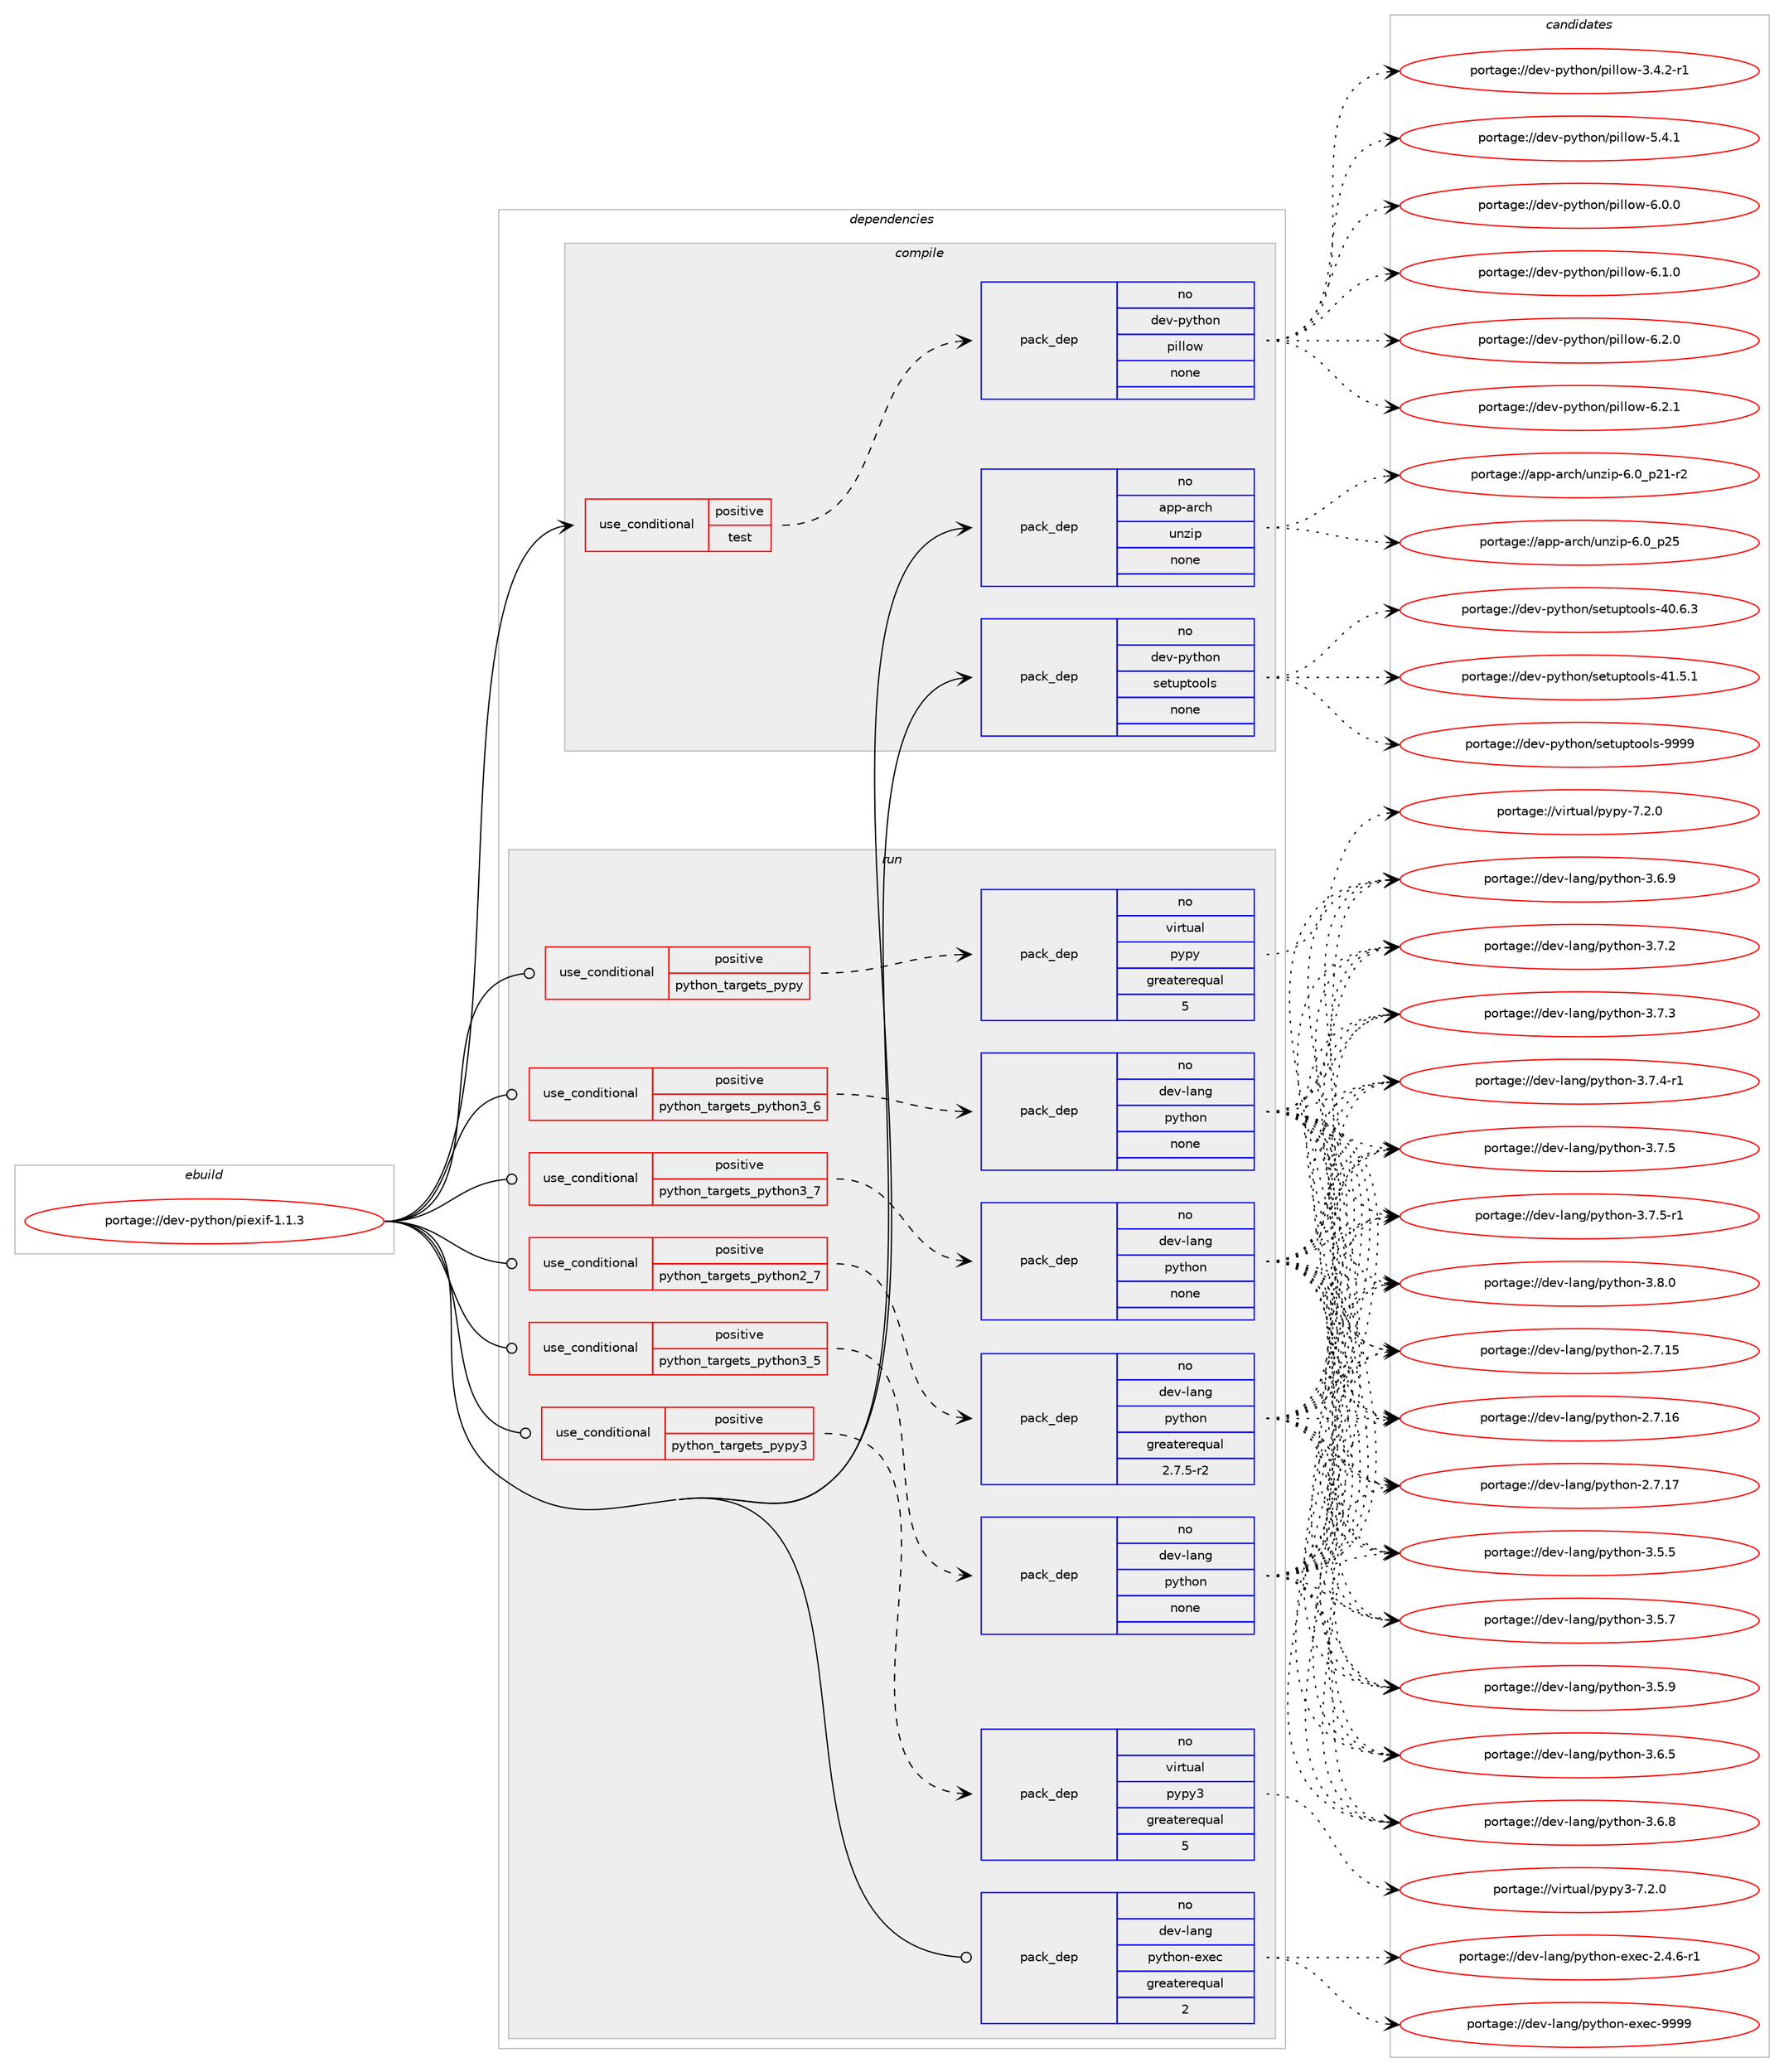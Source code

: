 digraph prolog {

# *************
# Graph options
# *************

newrank=true;
concentrate=true;
compound=true;
graph [rankdir=LR,fontname=Helvetica,fontsize=10,ranksep=1.5];#, ranksep=2.5, nodesep=0.2];
edge  [arrowhead=vee];
node  [fontname=Helvetica,fontsize=10];

# **********
# The ebuild
# **********

subgraph cluster_leftcol {
color=gray;
rank=same;
label=<<i>ebuild</i>>;
id [label="portage://dev-python/piexif-1.1.3", color=red, width=4, href="../dev-python/piexif-1.1.3.svg"];
}

# ****************
# The dependencies
# ****************

subgraph cluster_midcol {
color=gray;
label=<<i>dependencies</i>>;
subgraph cluster_compile {
fillcolor="#eeeeee";
style=filled;
label=<<i>compile</i>>;
subgraph cond33760 {
dependency156821 [label=<<TABLE BORDER="0" CELLBORDER="1" CELLSPACING="0" CELLPADDING="4"><TR><TD ROWSPAN="3" CELLPADDING="10">use_conditional</TD></TR><TR><TD>positive</TD></TR><TR><TD>test</TD></TR></TABLE>>, shape=none, color=red];
subgraph pack119698 {
dependency156822 [label=<<TABLE BORDER="0" CELLBORDER="1" CELLSPACING="0" CELLPADDING="4" WIDTH="220"><TR><TD ROWSPAN="6" CELLPADDING="30">pack_dep</TD></TR><TR><TD WIDTH="110">no</TD></TR><TR><TD>dev-python</TD></TR><TR><TD>pillow</TD></TR><TR><TD>none</TD></TR><TR><TD></TD></TR></TABLE>>, shape=none, color=blue];
}
dependency156821:e -> dependency156822:w [weight=20,style="dashed",arrowhead="vee"];
}
id:e -> dependency156821:w [weight=20,style="solid",arrowhead="vee"];
subgraph pack119699 {
dependency156823 [label=<<TABLE BORDER="0" CELLBORDER="1" CELLSPACING="0" CELLPADDING="4" WIDTH="220"><TR><TD ROWSPAN="6" CELLPADDING="30">pack_dep</TD></TR><TR><TD WIDTH="110">no</TD></TR><TR><TD>app-arch</TD></TR><TR><TD>unzip</TD></TR><TR><TD>none</TD></TR><TR><TD></TD></TR></TABLE>>, shape=none, color=blue];
}
id:e -> dependency156823:w [weight=20,style="solid",arrowhead="vee"];
subgraph pack119700 {
dependency156824 [label=<<TABLE BORDER="0" CELLBORDER="1" CELLSPACING="0" CELLPADDING="4" WIDTH="220"><TR><TD ROWSPAN="6" CELLPADDING="30">pack_dep</TD></TR><TR><TD WIDTH="110">no</TD></TR><TR><TD>dev-python</TD></TR><TR><TD>setuptools</TD></TR><TR><TD>none</TD></TR><TR><TD></TD></TR></TABLE>>, shape=none, color=blue];
}
id:e -> dependency156824:w [weight=20,style="solid",arrowhead="vee"];
}
subgraph cluster_compileandrun {
fillcolor="#eeeeee";
style=filled;
label=<<i>compile and run</i>>;
}
subgraph cluster_run {
fillcolor="#eeeeee";
style=filled;
label=<<i>run</i>>;
subgraph cond33761 {
dependency156825 [label=<<TABLE BORDER="0" CELLBORDER="1" CELLSPACING="0" CELLPADDING="4"><TR><TD ROWSPAN="3" CELLPADDING="10">use_conditional</TD></TR><TR><TD>positive</TD></TR><TR><TD>python_targets_pypy</TD></TR></TABLE>>, shape=none, color=red];
subgraph pack119701 {
dependency156826 [label=<<TABLE BORDER="0" CELLBORDER="1" CELLSPACING="0" CELLPADDING="4" WIDTH="220"><TR><TD ROWSPAN="6" CELLPADDING="30">pack_dep</TD></TR><TR><TD WIDTH="110">no</TD></TR><TR><TD>virtual</TD></TR><TR><TD>pypy</TD></TR><TR><TD>greaterequal</TD></TR><TR><TD>5</TD></TR></TABLE>>, shape=none, color=blue];
}
dependency156825:e -> dependency156826:w [weight=20,style="dashed",arrowhead="vee"];
}
id:e -> dependency156825:w [weight=20,style="solid",arrowhead="odot"];
subgraph cond33762 {
dependency156827 [label=<<TABLE BORDER="0" CELLBORDER="1" CELLSPACING="0" CELLPADDING="4"><TR><TD ROWSPAN="3" CELLPADDING="10">use_conditional</TD></TR><TR><TD>positive</TD></TR><TR><TD>python_targets_pypy3</TD></TR></TABLE>>, shape=none, color=red];
subgraph pack119702 {
dependency156828 [label=<<TABLE BORDER="0" CELLBORDER="1" CELLSPACING="0" CELLPADDING="4" WIDTH="220"><TR><TD ROWSPAN="6" CELLPADDING="30">pack_dep</TD></TR><TR><TD WIDTH="110">no</TD></TR><TR><TD>virtual</TD></TR><TR><TD>pypy3</TD></TR><TR><TD>greaterequal</TD></TR><TR><TD>5</TD></TR></TABLE>>, shape=none, color=blue];
}
dependency156827:e -> dependency156828:w [weight=20,style="dashed",arrowhead="vee"];
}
id:e -> dependency156827:w [weight=20,style="solid",arrowhead="odot"];
subgraph cond33763 {
dependency156829 [label=<<TABLE BORDER="0" CELLBORDER="1" CELLSPACING="0" CELLPADDING="4"><TR><TD ROWSPAN="3" CELLPADDING="10">use_conditional</TD></TR><TR><TD>positive</TD></TR><TR><TD>python_targets_python2_7</TD></TR></TABLE>>, shape=none, color=red];
subgraph pack119703 {
dependency156830 [label=<<TABLE BORDER="0" CELLBORDER="1" CELLSPACING="0" CELLPADDING="4" WIDTH="220"><TR><TD ROWSPAN="6" CELLPADDING="30">pack_dep</TD></TR><TR><TD WIDTH="110">no</TD></TR><TR><TD>dev-lang</TD></TR><TR><TD>python</TD></TR><TR><TD>greaterequal</TD></TR><TR><TD>2.7.5-r2</TD></TR></TABLE>>, shape=none, color=blue];
}
dependency156829:e -> dependency156830:w [weight=20,style="dashed",arrowhead="vee"];
}
id:e -> dependency156829:w [weight=20,style="solid",arrowhead="odot"];
subgraph cond33764 {
dependency156831 [label=<<TABLE BORDER="0" CELLBORDER="1" CELLSPACING="0" CELLPADDING="4"><TR><TD ROWSPAN="3" CELLPADDING="10">use_conditional</TD></TR><TR><TD>positive</TD></TR><TR><TD>python_targets_python3_5</TD></TR></TABLE>>, shape=none, color=red];
subgraph pack119704 {
dependency156832 [label=<<TABLE BORDER="0" CELLBORDER="1" CELLSPACING="0" CELLPADDING="4" WIDTH="220"><TR><TD ROWSPAN="6" CELLPADDING="30">pack_dep</TD></TR><TR><TD WIDTH="110">no</TD></TR><TR><TD>dev-lang</TD></TR><TR><TD>python</TD></TR><TR><TD>none</TD></TR><TR><TD></TD></TR></TABLE>>, shape=none, color=blue];
}
dependency156831:e -> dependency156832:w [weight=20,style="dashed",arrowhead="vee"];
}
id:e -> dependency156831:w [weight=20,style="solid",arrowhead="odot"];
subgraph cond33765 {
dependency156833 [label=<<TABLE BORDER="0" CELLBORDER="1" CELLSPACING="0" CELLPADDING="4"><TR><TD ROWSPAN="3" CELLPADDING="10">use_conditional</TD></TR><TR><TD>positive</TD></TR><TR><TD>python_targets_python3_6</TD></TR></TABLE>>, shape=none, color=red];
subgraph pack119705 {
dependency156834 [label=<<TABLE BORDER="0" CELLBORDER="1" CELLSPACING="0" CELLPADDING="4" WIDTH="220"><TR><TD ROWSPAN="6" CELLPADDING="30">pack_dep</TD></TR><TR><TD WIDTH="110">no</TD></TR><TR><TD>dev-lang</TD></TR><TR><TD>python</TD></TR><TR><TD>none</TD></TR><TR><TD></TD></TR></TABLE>>, shape=none, color=blue];
}
dependency156833:e -> dependency156834:w [weight=20,style="dashed",arrowhead="vee"];
}
id:e -> dependency156833:w [weight=20,style="solid",arrowhead="odot"];
subgraph cond33766 {
dependency156835 [label=<<TABLE BORDER="0" CELLBORDER="1" CELLSPACING="0" CELLPADDING="4"><TR><TD ROWSPAN="3" CELLPADDING="10">use_conditional</TD></TR><TR><TD>positive</TD></TR><TR><TD>python_targets_python3_7</TD></TR></TABLE>>, shape=none, color=red];
subgraph pack119706 {
dependency156836 [label=<<TABLE BORDER="0" CELLBORDER="1" CELLSPACING="0" CELLPADDING="4" WIDTH="220"><TR><TD ROWSPAN="6" CELLPADDING="30">pack_dep</TD></TR><TR><TD WIDTH="110">no</TD></TR><TR><TD>dev-lang</TD></TR><TR><TD>python</TD></TR><TR><TD>none</TD></TR><TR><TD></TD></TR></TABLE>>, shape=none, color=blue];
}
dependency156835:e -> dependency156836:w [weight=20,style="dashed",arrowhead="vee"];
}
id:e -> dependency156835:w [weight=20,style="solid",arrowhead="odot"];
subgraph pack119707 {
dependency156837 [label=<<TABLE BORDER="0" CELLBORDER="1" CELLSPACING="0" CELLPADDING="4" WIDTH="220"><TR><TD ROWSPAN="6" CELLPADDING="30">pack_dep</TD></TR><TR><TD WIDTH="110">no</TD></TR><TR><TD>dev-lang</TD></TR><TR><TD>python-exec</TD></TR><TR><TD>greaterequal</TD></TR><TR><TD>2</TD></TR></TABLE>>, shape=none, color=blue];
}
id:e -> dependency156837:w [weight=20,style="solid",arrowhead="odot"];
}
}

# **************
# The candidates
# **************

subgraph cluster_choices {
rank=same;
color=gray;
label=<<i>candidates</i>>;

subgraph choice119698 {
color=black;
nodesep=1;
choiceportage10010111845112121116104111110471121051081081111194551465246504511449 [label="portage://dev-python/pillow-3.4.2-r1", color=red, width=4,href="../dev-python/pillow-3.4.2-r1.svg"];
choiceportage1001011184511212111610411111047112105108108111119455346524649 [label="portage://dev-python/pillow-5.4.1", color=red, width=4,href="../dev-python/pillow-5.4.1.svg"];
choiceportage1001011184511212111610411111047112105108108111119455446484648 [label="portage://dev-python/pillow-6.0.0", color=red, width=4,href="../dev-python/pillow-6.0.0.svg"];
choiceportage1001011184511212111610411111047112105108108111119455446494648 [label="portage://dev-python/pillow-6.1.0", color=red, width=4,href="../dev-python/pillow-6.1.0.svg"];
choiceportage1001011184511212111610411111047112105108108111119455446504648 [label="portage://dev-python/pillow-6.2.0", color=red, width=4,href="../dev-python/pillow-6.2.0.svg"];
choiceportage1001011184511212111610411111047112105108108111119455446504649 [label="portage://dev-python/pillow-6.2.1", color=red, width=4,href="../dev-python/pillow-6.2.1.svg"];
dependency156822:e -> choiceportage10010111845112121116104111110471121051081081111194551465246504511449:w [style=dotted,weight="100"];
dependency156822:e -> choiceportage1001011184511212111610411111047112105108108111119455346524649:w [style=dotted,weight="100"];
dependency156822:e -> choiceportage1001011184511212111610411111047112105108108111119455446484648:w [style=dotted,weight="100"];
dependency156822:e -> choiceportage1001011184511212111610411111047112105108108111119455446494648:w [style=dotted,weight="100"];
dependency156822:e -> choiceportage1001011184511212111610411111047112105108108111119455446504648:w [style=dotted,weight="100"];
dependency156822:e -> choiceportage1001011184511212111610411111047112105108108111119455446504649:w [style=dotted,weight="100"];
}
subgraph choice119699 {
color=black;
nodesep=1;
choiceportage9711211245971149910447117110122105112455446489511250494511450 [label="portage://app-arch/unzip-6.0_p21-r2", color=red, width=4,href="../app-arch/unzip-6.0_p21-r2.svg"];
choiceportage971121124597114991044711711012210511245544648951125053 [label="portage://app-arch/unzip-6.0_p25", color=red, width=4,href="../app-arch/unzip-6.0_p25.svg"];
dependency156823:e -> choiceportage9711211245971149910447117110122105112455446489511250494511450:w [style=dotted,weight="100"];
dependency156823:e -> choiceportage971121124597114991044711711012210511245544648951125053:w [style=dotted,weight="100"];
}
subgraph choice119700 {
color=black;
nodesep=1;
choiceportage100101118451121211161041111104711510111611711211611111110811545524846544651 [label="portage://dev-python/setuptools-40.6.3", color=red, width=4,href="../dev-python/setuptools-40.6.3.svg"];
choiceportage100101118451121211161041111104711510111611711211611111110811545524946534649 [label="portage://dev-python/setuptools-41.5.1", color=red, width=4,href="../dev-python/setuptools-41.5.1.svg"];
choiceportage10010111845112121116104111110471151011161171121161111111081154557575757 [label="portage://dev-python/setuptools-9999", color=red, width=4,href="../dev-python/setuptools-9999.svg"];
dependency156824:e -> choiceportage100101118451121211161041111104711510111611711211611111110811545524846544651:w [style=dotted,weight="100"];
dependency156824:e -> choiceportage100101118451121211161041111104711510111611711211611111110811545524946534649:w [style=dotted,weight="100"];
dependency156824:e -> choiceportage10010111845112121116104111110471151011161171121161111111081154557575757:w [style=dotted,weight="100"];
}
subgraph choice119701 {
color=black;
nodesep=1;
choiceportage1181051141161179710847112121112121455546504648 [label="portage://virtual/pypy-7.2.0", color=red, width=4,href="../virtual/pypy-7.2.0.svg"];
dependency156826:e -> choiceportage1181051141161179710847112121112121455546504648:w [style=dotted,weight="100"];
}
subgraph choice119702 {
color=black;
nodesep=1;
choiceportage118105114116117971084711212111212151455546504648 [label="portage://virtual/pypy3-7.2.0", color=red, width=4,href="../virtual/pypy3-7.2.0.svg"];
dependency156828:e -> choiceportage118105114116117971084711212111212151455546504648:w [style=dotted,weight="100"];
}
subgraph choice119703 {
color=black;
nodesep=1;
choiceportage10010111845108971101034711212111610411111045504655464953 [label="portage://dev-lang/python-2.7.15", color=red, width=4,href="../dev-lang/python-2.7.15.svg"];
choiceportage10010111845108971101034711212111610411111045504655464954 [label="portage://dev-lang/python-2.7.16", color=red, width=4,href="../dev-lang/python-2.7.16.svg"];
choiceportage10010111845108971101034711212111610411111045504655464955 [label="portage://dev-lang/python-2.7.17", color=red, width=4,href="../dev-lang/python-2.7.17.svg"];
choiceportage100101118451089711010347112121116104111110455146534653 [label="portage://dev-lang/python-3.5.5", color=red, width=4,href="../dev-lang/python-3.5.5.svg"];
choiceportage100101118451089711010347112121116104111110455146534655 [label="portage://dev-lang/python-3.5.7", color=red, width=4,href="../dev-lang/python-3.5.7.svg"];
choiceportage100101118451089711010347112121116104111110455146534657 [label="portage://dev-lang/python-3.5.9", color=red, width=4,href="../dev-lang/python-3.5.9.svg"];
choiceportage100101118451089711010347112121116104111110455146544653 [label="portage://dev-lang/python-3.6.5", color=red, width=4,href="../dev-lang/python-3.6.5.svg"];
choiceportage100101118451089711010347112121116104111110455146544656 [label="portage://dev-lang/python-3.6.8", color=red, width=4,href="../dev-lang/python-3.6.8.svg"];
choiceportage100101118451089711010347112121116104111110455146544657 [label="portage://dev-lang/python-3.6.9", color=red, width=4,href="../dev-lang/python-3.6.9.svg"];
choiceportage100101118451089711010347112121116104111110455146554650 [label="portage://dev-lang/python-3.7.2", color=red, width=4,href="../dev-lang/python-3.7.2.svg"];
choiceportage100101118451089711010347112121116104111110455146554651 [label="portage://dev-lang/python-3.7.3", color=red, width=4,href="../dev-lang/python-3.7.3.svg"];
choiceportage1001011184510897110103471121211161041111104551465546524511449 [label="portage://dev-lang/python-3.7.4-r1", color=red, width=4,href="../dev-lang/python-3.7.4-r1.svg"];
choiceportage100101118451089711010347112121116104111110455146554653 [label="portage://dev-lang/python-3.7.5", color=red, width=4,href="../dev-lang/python-3.7.5.svg"];
choiceportage1001011184510897110103471121211161041111104551465546534511449 [label="portage://dev-lang/python-3.7.5-r1", color=red, width=4,href="../dev-lang/python-3.7.5-r1.svg"];
choiceportage100101118451089711010347112121116104111110455146564648 [label="portage://dev-lang/python-3.8.0", color=red, width=4,href="../dev-lang/python-3.8.0.svg"];
dependency156830:e -> choiceportage10010111845108971101034711212111610411111045504655464953:w [style=dotted,weight="100"];
dependency156830:e -> choiceportage10010111845108971101034711212111610411111045504655464954:w [style=dotted,weight="100"];
dependency156830:e -> choiceportage10010111845108971101034711212111610411111045504655464955:w [style=dotted,weight="100"];
dependency156830:e -> choiceportage100101118451089711010347112121116104111110455146534653:w [style=dotted,weight="100"];
dependency156830:e -> choiceportage100101118451089711010347112121116104111110455146534655:w [style=dotted,weight="100"];
dependency156830:e -> choiceportage100101118451089711010347112121116104111110455146534657:w [style=dotted,weight="100"];
dependency156830:e -> choiceportage100101118451089711010347112121116104111110455146544653:w [style=dotted,weight="100"];
dependency156830:e -> choiceportage100101118451089711010347112121116104111110455146544656:w [style=dotted,weight="100"];
dependency156830:e -> choiceportage100101118451089711010347112121116104111110455146544657:w [style=dotted,weight="100"];
dependency156830:e -> choiceportage100101118451089711010347112121116104111110455146554650:w [style=dotted,weight="100"];
dependency156830:e -> choiceportage100101118451089711010347112121116104111110455146554651:w [style=dotted,weight="100"];
dependency156830:e -> choiceportage1001011184510897110103471121211161041111104551465546524511449:w [style=dotted,weight="100"];
dependency156830:e -> choiceportage100101118451089711010347112121116104111110455146554653:w [style=dotted,weight="100"];
dependency156830:e -> choiceportage1001011184510897110103471121211161041111104551465546534511449:w [style=dotted,weight="100"];
dependency156830:e -> choiceportage100101118451089711010347112121116104111110455146564648:w [style=dotted,weight="100"];
}
subgraph choice119704 {
color=black;
nodesep=1;
choiceportage10010111845108971101034711212111610411111045504655464953 [label="portage://dev-lang/python-2.7.15", color=red, width=4,href="../dev-lang/python-2.7.15.svg"];
choiceportage10010111845108971101034711212111610411111045504655464954 [label="portage://dev-lang/python-2.7.16", color=red, width=4,href="../dev-lang/python-2.7.16.svg"];
choiceportage10010111845108971101034711212111610411111045504655464955 [label="portage://dev-lang/python-2.7.17", color=red, width=4,href="../dev-lang/python-2.7.17.svg"];
choiceportage100101118451089711010347112121116104111110455146534653 [label="portage://dev-lang/python-3.5.5", color=red, width=4,href="../dev-lang/python-3.5.5.svg"];
choiceportage100101118451089711010347112121116104111110455146534655 [label="portage://dev-lang/python-3.5.7", color=red, width=4,href="../dev-lang/python-3.5.7.svg"];
choiceportage100101118451089711010347112121116104111110455146534657 [label="portage://dev-lang/python-3.5.9", color=red, width=4,href="../dev-lang/python-3.5.9.svg"];
choiceportage100101118451089711010347112121116104111110455146544653 [label="portage://dev-lang/python-3.6.5", color=red, width=4,href="../dev-lang/python-3.6.5.svg"];
choiceportage100101118451089711010347112121116104111110455146544656 [label="portage://dev-lang/python-3.6.8", color=red, width=4,href="../dev-lang/python-3.6.8.svg"];
choiceportage100101118451089711010347112121116104111110455146544657 [label="portage://dev-lang/python-3.6.9", color=red, width=4,href="../dev-lang/python-3.6.9.svg"];
choiceportage100101118451089711010347112121116104111110455146554650 [label="portage://dev-lang/python-3.7.2", color=red, width=4,href="../dev-lang/python-3.7.2.svg"];
choiceportage100101118451089711010347112121116104111110455146554651 [label="portage://dev-lang/python-3.7.3", color=red, width=4,href="../dev-lang/python-3.7.3.svg"];
choiceportage1001011184510897110103471121211161041111104551465546524511449 [label="portage://dev-lang/python-3.7.4-r1", color=red, width=4,href="../dev-lang/python-3.7.4-r1.svg"];
choiceportage100101118451089711010347112121116104111110455146554653 [label="portage://dev-lang/python-3.7.5", color=red, width=4,href="../dev-lang/python-3.7.5.svg"];
choiceportage1001011184510897110103471121211161041111104551465546534511449 [label="portage://dev-lang/python-3.7.5-r1", color=red, width=4,href="../dev-lang/python-3.7.5-r1.svg"];
choiceportage100101118451089711010347112121116104111110455146564648 [label="portage://dev-lang/python-3.8.0", color=red, width=4,href="../dev-lang/python-3.8.0.svg"];
dependency156832:e -> choiceportage10010111845108971101034711212111610411111045504655464953:w [style=dotted,weight="100"];
dependency156832:e -> choiceportage10010111845108971101034711212111610411111045504655464954:w [style=dotted,weight="100"];
dependency156832:e -> choiceportage10010111845108971101034711212111610411111045504655464955:w [style=dotted,weight="100"];
dependency156832:e -> choiceportage100101118451089711010347112121116104111110455146534653:w [style=dotted,weight="100"];
dependency156832:e -> choiceportage100101118451089711010347112121116104111110455146534655:w [style=dotted,weight="100"];
dependency156832:e -> choiceportage100101118451089711010347112121116104111110455146534657:w [style=dotted,weight="100"];
dependency156832:e -> choiceportage100101118451089711010347112121116104111110455146544653:w [style=dotted,weight="100"];
dependency156832:e -> choiceportage100101118451089711010347112121116104111110455146544656:w [style=dotted,weight="100"];
dependency156832:e -> choiceportage100101118451089711010347112121116104111110455146544657:w [style=dotted,weight="100"];
dependency156832:e -> choiceportage100101118451089711010347112121116104111110455146554650:w [style=dotted,weight="100"];
dependency156832:e -> choiceportage100101118451089711010347112121116104111110455146554651:w [style=dotted,weight="100"];
dependency156832:e -> choiceportage1001011184510897110103471121211161041111104551465546524511449:w [style=dotted,weight="100"];
dependency156832:e -> choiceportage100101118451089711010347112121116104111110455146554653:w [style=dotted,weight="100"];
dependency156832:e -> choiceportage1001011184510897110103471121211161041111104551465546534511449:w [style=dotted,weight="100"];
dependency156832:e -> choiceportage100101118451089711010347112121116104111110455146564648:w [style=dotted,weight="100"];
}
subgraph choice119705 {
color=black;
nodesep=1;
choiceportage10010111845108971101034711212111610411111045504655464953 [label="portage://dev-lang/python-2.7.15", color=red, width=4,href="../dev-lang/python-2.7.15.svg"];
choiceportage10010111845108971101034711212111610411111045504655464954 [label="portage://dev-lang/python-2.7.16", color=red, width=4,href="../dev-lang/python-2.7.16.svg"];
choiceportage10010111845108971101034711212111610411111045504655464955 [label="portage://dev-lang/python-2.7.17", color=red, width=4,href="../dev-lang/python-2.7.17.svg"];
choiceportage100101118451089711010347112121116104111110455146534653 [label="portage://dev-lang/python-3.5.5", color=red, width=4,href="../dev-lang/python-3.5.5.svg"];
choiceportage100101118451089711010347112121116104111110455146534655 [label="portage://dev-lang/python-3.5.7", color=red, width=4,href="../dev-lang/python-3.5.7.svg"];
choiceportage100101118451089711010347112121116104111110455146534657 [label="portage://dev-lang/python-3.5.9", color=red, width=4,href="../dev-lang/python-3.5.9.svg"];
choiceportage100101118451089711010347112121116104111110455146544653 [label="portage://dev-lang/python-3.6.5", color=red, width=4,href="../dev-lang/python-3.6.5.svg"];
choiceportage100101118451089711010347112121116104111110455146544656 [label="portage://dev-lang/python-3.6.8", color=red, width=4,href="../dev-lang/python-3.6.8.svg"];
choiceportage100101118451089711010347112121116104111110455146544657 [label="portage://dev-lang/python-3.6.9", color=red, width=4,href="../dev-lang/python-3.6.9.svg"];
choiceportage100101118451089711010347112121116104111110455146554650 [label="portage://dev-lang/python-3.7.2", color=red, width=4,href="../dev-lang/python-3.7.2.svg"];
choiceportage100101118451089711010347112121116104111110455146554651 [label="portage://dev-lang/python-3.7.3", color=red, width=4,href="../dev-lang/python-3.7.3.svg"];
choiceportage1001011184510897110103471121211161041111104551465546524511449 [label="portage://dev-lang/python-3.7.4-r1", color=red, width=4,href="../dev-lang/python-3.7.4-r1.svg"];
choiceportage100101118451089711010347112121116104111110455146554653 [label="portage://dev-lang/python-3.7.5", color=red, width=4,href="../dev-lang/python-3.7.5.svg"];
choiceportage1001011184510897110103471121211161041111104551465546534511449 [label="portage://dev-lang/python-3.7.5-r1", color=red, width=4,href="../dev-lang/python-3.7.5-r1.svg"];
choiceportage100101118451089711010347112121116104111110455146564648 [label="portage://dev-lang/python-3.8.0", color=red, width=4,href="../dev-lang/python-3.8.0.svg"];
dependency156834:e -> choiceportage10010111845108971101034711212111610411111045504655464953:w [style=dotted,weight="100"];
dependency156834:e -> choiceportage10010111845108971101034711212111610411111045504655464954:w [style=dotted,weight="100"];
dependency156834:e -> choiceportage10010111845108971101034711212111610411111045504655464955:w [style=dotted,weight="100"];
dependency156834:e -> choiceportage100101118451089711010347112121116104111110455146534653:w [style=dotted,weight="100"];
dependency156834:e -> choiceportage100101118451089711010347112121116104111110455146534655:w [style=dotted,weight="100"];
dependency156834:e -> choiceportage100101118451089711010347112121116104111110455146534657:w [style=dotted,weight="100"];
dependency156834:e -> choiceportage100101118451089711010347112121116104111110455146544653:w [style=dotted,weight="100"];
dependency156834:e -> choiceportage100101118451089711010347112121116104111110455146544656:w [style=dotted,weight="100"];
dependency156834:e -> choiceportage100101118451089711010347112121116104111110455146544657:w [style=dotted,weight="100"];
dependency156834:e -> choiceportage100101118451089711010347112121116104111110455146554650:w [style=dotted,weight="100"];
dependency156834:e -> choiceportage100101118451089711010347112121116104111110455146554651:w [style=dotted,weight="100"];
dependency156834:e -> choiceportage1001011184510897110103471121211161041111104551465546524511449:w [style=dotted,weight="100"];
dependency156834:e -> choiceportage100101118451089711010347112121116104111110455146554653:w [style=dotted,weight="100"];
dependency156834:e -> choiceportage1001011184510897110103471121211161041111104551465546534511449:w [style=dotted,weight="100"];
dependency156834:e -> choiceportage100101118451089711010347112121116104111110455146564648:w [style=dotted,weight="100"];
}
subgraph choice119706 {
color=black;
nodesep=1;
choiceportage10010111845108971101034711212111610411111045504655464953 [label="portage://dev-lang/python-2.7.15", color=red, width=4,href="../dev-lang/python-2.7.15.svg"];
choiceportage10010111845108971101034711212111610411111045504655464954 [label="portage://dev-lang/python-2.7.16", color=red, width=4,href="../dev-lang/python-2.7.16.svg"];
choiceportage10010111845108971101034711212111610411111045504655464955 [label="portage://dev-lang/python-2.7.17", color=red, width=4,href="../dev-lang/python-2.7.17.svg"];
choiceportage100101118451089711010347112121116104111110455146534653 [label="portage://dev-lang/python-3.5.5", color=red, width=4,href="../dev-lang/python-3.5.5.svg"];
choiceportage100101118451089711010347112121116104111110455146534655 [label="portage://dev-lang/python-3.5.7", color=red, width=4,href="../dev-lang/python-3.5.7.svg"];
choiceportage100101118451089711010347112121116104111110455146534657 [label="portage://dev-lang/python-3.5.9", color=red, width=4,href="../dev-lang/python-3.5.9.svg"];
choiceportage100101118451089711010347112121116104111110455146544653 [label="portage://dev-lang/python-3.6.5", color=red, width=4,href="../dev-lang/python-3.6.5.svg"];
choiceportage100101118451089711010347112121116104111110455146544656 [label="portage://dev-lang/python-3.6.8", color=red, width=4,href="../dev-lang/python-3.6.8.svg"];
choiceportage100101118451089711010347112121116104111110455146544657 [label="portage://dev-lang/python-3.6.9", color=red, width=4,href="../dev-lang/python-3.6.9.svg"];
choiceportage100101118451089711010347112121116104111110455146554650 [label="portage://dev-lang/python-3.7.2", color=red, width=4,href="../dev-lang/python-3.7.2.svg"];
choiceportage100101118451089711010347112121116104111110455146554651 [label="portage://dev-lang/python-3.7.3", color=red, width=4,href="../dev-lang/python-3.7.3.svg"];
choiceportage1001011184510897110103471121211161041111104551465546524511449 [label="portage://dev-lang/python-3.7.4-r1", color=red, width=4,href="../dev-lang/python-3.7.4-r1.svg"];
choiceportage100101118451089711010347112121116104111110455146554653 [label="portage://dev-lang/python-3.7.5", color=red, width=4,href="../dev-lang/python-3.7.5.svg"];
choiceportage1001011184510897110103471121211161041111104551465546534511449 [label="portage://dev-lang/python-3.7.5-r1", color=red, width=4,href="../dev-lang/python-3.7.5-r1.svg"];
choiceportage100101118451089711010347112121116104111110455146564648 [label="portage://dev-lang/python-3.8.0", color=red, width=4,href="../dev-lang/python-3.8.0.svg"];
dependency156836:e -> choiceportage10010111845108971101034711212111610411111045504655464953:w [style=dotted,weight="100"];
dependency156836:e -> choiceportage10010111845108971101034711212111610411111045504655464954:w [style=dotted,weight="100"];
dependency156836:e -> choiceportage10010111845108971101034711212111610411111045504655464955:w [style=dotted,weight="100"];
dependency156836:e -> choiceportage100101118451089711010347112121116104111110455146534653:w [style=dotted,weight="100"];
dependency156836:e -> choiceportage100101118451089711010347112121116104111110455146534655:w [style=dotted,weight="100"];
dependency156836:e -> choiceportage100101118451089711010347112121116104111110455146534657:w [style=dotted,weight="100"];
dependency156836:e -> choiceportage100101118451089711010347112121116104111110455146544653:w [style=dotted,weight="100"];
dependency156836:e -> choiceportage100101118451089711010347112121116104111110455146544656:w [style=dotted,weight="100"];
dependency156836:e -> choiceportage100101118451089711010347112121116104111110455146544657:w [style=dotted,weight="100"];
dependency156836:e -> choiceportage100101118451089711010347112121116104111110455146554650:w [style=dotted,weight="100"];
dependency156836:e -> choiceportage100101118451089711010347112121116104111110455146554651:w [style=dotted,weight="100"];
dependency156836:e -> choiceportage1001011184510897110103471121211161041111104551465546524511449:w [style=dotted,weight="100"];
dependency156836:e -> choiceportage100101118451089711010347112121116104111110455146554653:w [style=dotted,weight="100"];
dependency156836:e -> choiceportage1001011184510897110103471121211161041111104551465546534511449:w [style=dotted,weight="100"];
dependency156836:e -> choiceportage100101118451089711010347112121116104111110455146564648:w [style=dotted,weight="100"];
}
subgraph choice119707 {
color=black;
nodesep=1;
choiceportage10010111845108971101034711212111610411111045101120101994550465246544511449 [label="portage://dev-lang/python-exec-2.4.6-r1", color=red, width=4,href="../dev-lang/python-exec-2.4.6-r1.svg"];
choiceportage10010111845108971101034711212111610411111045101120101994557575757 [label="portage://dev-lang/python-exec-9999", color=red, width=4,href="../dev-lang/python-exec-9999.svg"];
dependency156837:e -> choiceportage10010111845108971101034711212111610411111045101120101994550465246544511449:w [style=dotted,weight="100"];
dependency156837:e -> choiceportage10010111845108971101034711212111610411111045101120101994557575757:w [style=dotted,weight="100"];
}
}

}
